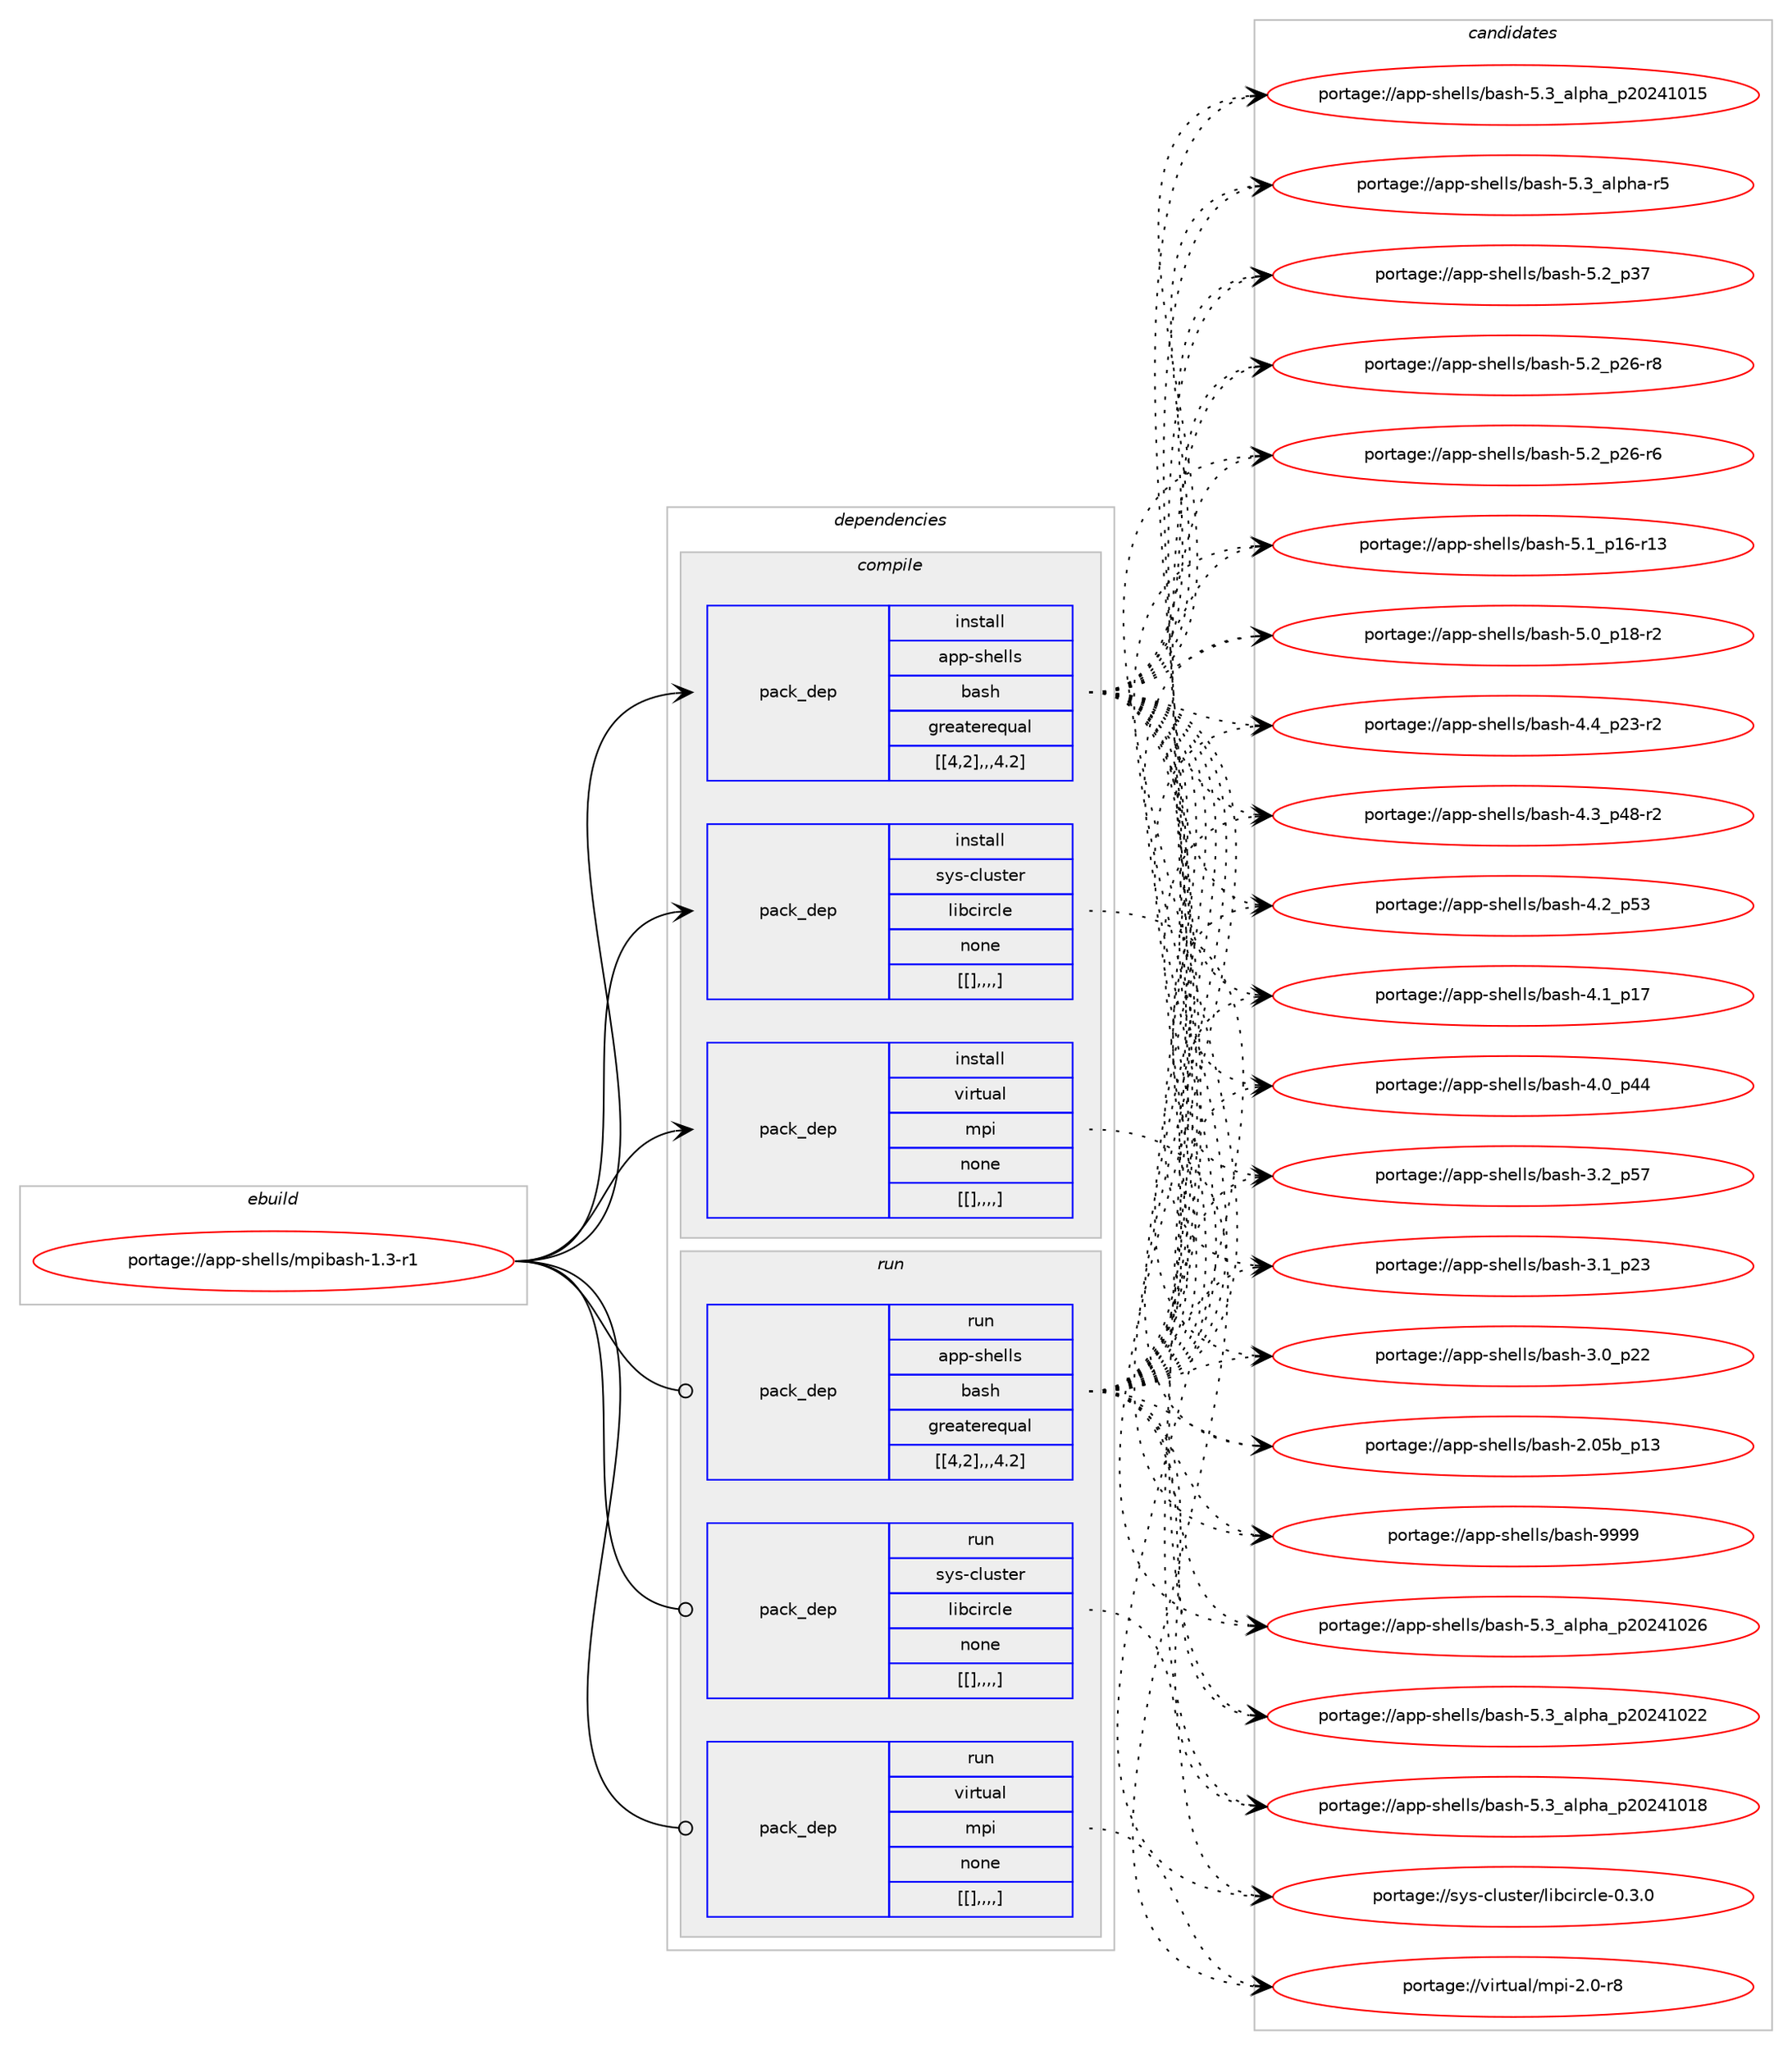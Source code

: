 digraph prolog {

# *************
# Graph options
# *************

newrank=true;
concentrate=true;
compound=true;
graph [rankdir=LR,fontname=Helvetica,fontsize=10,ranksep=1.5];#, ranksep=2.5, nodesep=0.2];
edge  [arrowhead=vee];
node  [fontname=Helvetica,fontsize=10];

# **********
# The ebuild
# **********

subgraph cluster_leftcol {
color=gray;
label=<<i>ebuild</i>>;
id [label="portage://app-shells/mpibash-1.3-r1", color=red, width=4, href="../app-shells/mpibash-1.3-r1.svg"];
}

# ****************
# The dependencies
# ****************

subgraph cluster_midcol {
color=gray;
label=<<i>dependencies</i>>;
subgraph cluster_compile {
fillcolor="#eeeeee";
style=filled;
label=<<i>compile</i>>;
subgraph pack38850 {
dependency55360 [label=<<TABLE BORDER="0" CELLBORDER="1" CELLSPACING="0" CELLPADDING="4" WIDTH="220"><TR><TD ROWSPAN="6" CELLPADDING="30">pack_dep</TD></TR><TR><TD WIDTH="110">install</TD></TR><TR><TD>app-shells</TD></TR><TR><TD>bash</TD></TR><TR><TD>greaterequal</TD></TR><TR><TD>[[4,2],,,4.2]</TD></TR></TABLE>>, shape=none, color=blue];
}
id:e -> dependency55360:w [weight=20,style="solid",arrowhead="vee"];
subgraph pack38861 {
dependency55371 [label=<<TABLE BORDER="0" CELLBORDER="1" CELLSPACING="0" CELLPADDING="4" WIDTH="220"><TR><TD ROWSPAN="6" CELLPADDING="30">pack_dep</TD></TR><TR><TD WIDTH="110">install</TD></TR><TR><TD>sys-cluster</TD></TR><TR><TD>libcircle</TD></TR><TR><TD>none</TD></TR><TR><TD>[[],,,,]</TD></TR></TABLE>>, shape=none, color=blue];
}
id:e -> dependency55371:w [weight=20,style="solid",arrowhead="vee"];
subgraph pack38863 {
dependency55373 [label=<<TABLE BORDER="0" CELLBORDER="1" CELLSPACING="0" CELLPADDING="4" WIDTH="220"><TR><TD ROWSPAN="6" CELLPADDING="30">pack_dep</TD></TR><TR><TD WIDTH="110">install</TD></TR><TR><TD>virtual</TD></TR><TR><TD>mpi</TD></TR><TR><TD>none</TD></TR><TR><TD>[[],,,,]</TD></TR></TABLE>>, shape=none, color=blue];
}
id:e -> dependency55373:w [weight=20,style="solid",arrowhead="vee"];
}
subgraph cluster_compileandrun {
fillcolor="#eeeeee";
style=filled;
label=<<i>compile and run</i>>;
}
subgraph cluster_run {
fillcolor="#eeeeee";
style=filled;
label=<<i>run</i>>;
subgraph pack38865 {
dependency55376 [label=<<TABLE BORDER="0" CELLBORDER="1" CELLSPACING="0" CELLPADDING="4" WIDTH="220"><TR><TD ROWSPAN="6" CELLPADDING="30">pack_dep</TD></TR><TR><TD WIDTH="110">run</TD></TR><TR><TD>app-shells</TD></TR><TR><TD>bash</TD></TR><TR><TD>greaterequal</TD></TR><TR><TD>[[4,2],,,4.2]</TD></TR></TABLE>>, shape=none, color=blue];
}
id:e -> dependency55376:w [weight=20,style="solid",arrowhead="odot"];
subgraph pack38867 {
dependency55407 [label=<<TABLE BORDER="0" CELLBORDER="1" CELLSPACING="0" CELLPADDING="4" WIDTH="220"><TR><TD ROWSPAN="6" CELLPADDING="30">pack_dep</TD></TR><TR><TD WIDTH="110">run</TD></TR><TR><TD>sys-cluster</TD></TR><TR><TD>libcircle</TD></TR><TR><TD>none</TD></TR><TR><TD>[[],,,,]</TD></TR></TABLE>>, shape=none, color=blue];
}
id:e -> dependency55407:w [weight=20,style="solid",arrowhead="odot"];
subgraph pack38903 {
dependency55449 [label=<<TABLE BORDER="0" CELLBORDER="1" CELLSPACING="0" CELLPADDING="4" WIDTH="220"><TR><TD ROWSPAN="6" CELLPADDING="30">pack_dep</TD></TR><TR><TD WIDTH="110">run</TD></TR><TR><TD>virtual</TD></TR><TR><TD>mpi</TD></TR><TR><TD>none</TD></TR><TR><TD>[[],,,,]</TD></TR></TABLE>>, shape=none, color=blue];
}
id:e -> dependency55449:w [weight=20,style="solid",arrowhead="odot"];
}
}

# **************
# The candidates
# **************

subgraph cluster_choices {
rank=same;
color=gray;
label=<<i>candidates</i>>;

subgraph choice37790 {
color=black;
nodesep=1;
choice97112112451151041011081081154798971151044557575757 [label="portage://app-shells/bash-9999", color=red, width=4,href="../app-shells/bash-9999.svg"];
choice971121124511510410110810811547989711510445534651959710811210497951125048505249485054 [label="portage://app-shells/bash-5.3_alpha_p20241026", color=red, width=4,href="../app-shells/bash-5.3_alpha_p20241026.svg"];
choice971121124511510410110810811547989711510445534651959710811210497951125048505249485050 [label="portage://app-shells/bash-5.3_alpha_p20241022", color=red, width=4,href="../app-shells/bash-5.3_alpha_p20241022.svg"];
choice971121124511510410110810811547989711510445534651959710811210497951125048505249484956 [label="portage://app-shells/bash-5.3_alpha_p20241018", color=red, width=4,href="../app-shells/bash-5.3_alpha_p20241018.svg"];
choice971121124511510410110810811547989711510445534651959710811210497951125048505249484953 [label="portage://app-shells/bash-5.3_alpha_p20241015", color=red, width=4,href="../app-shells/bash-5.3_alpha_p20241015.svg"];
choice9711211245115104101108108115479897115104455346519597108112104974511453 [label="portage://app-shells/bash-5.3_alpha-r5", color=red, width=4,href="../app-shells/bash-5.3_alpha-r5.svg"];
choice971121124511510410110810811547989711510445534650951125155 [label="portage://app-shells/bash-5.2_p37", color=red, width=4,href="../app-shells/bash-5.2_p37.svg"];
choice9711211245115104101108108115479897115104455346509511250544511456 [label="portage://app-shells/bash-5.2_p26-r8", color=red, width=4,href="../app-shells/bash-5.2_p26-r8.svg"];
choice9711211245115104101108108115479897115104455346509511250544511454 [label="portage://app-shells/bash-5.2_p26-r6", color=red, width=4,href="../app-shells/bash-5.2_p26-r6.svg"];
choice971121124511510410110810811547989711510445534649951124954451144951 [label="portage://app-shells/bash-5.1_p16-r13", color=red, width=4,href="../app-shells/bash-5.1_p16-r13.svg"];
choice9711211245115104101108108115479897115104455346489511249564511450 [label="portage://app-shells/bash-5.0_p18-r2", color=red, width=4,href="../app-shells/bash-5.0_p18-r2.svg"];
choice9711211245115104101108108115479897115104455246529511250514511450 [label="portage://app-shells/bash-4.4_p23-r2", color=red, width=4,href="../app-shells/bash-4.4_p23-r2.svg"];
choice9711211245115104101108108115479897115104455246519511252564511450 [label="portage://app-shells/bash-4.3_p48-r2", color=red, width=4,href="../app-shells/bash-4.3_p48-r2.svg"];
choice971121124511510410110810811547989711510445524650951125351 [label="portage://app-shells/bash-4.2_p53", color=red, width=4,href="../app-shells/bash-4.2_p53.svg"];
choice971121124511510410110810811547989711510445524649951124955 [label="portage://app-shells/bash-4.1_p17", color=red, width=4,href="../app-shells/bash-4.1_p17.svg"];
choice971121124511510410110810811547989711510445524648951125252 [label="portage://app-shells/bash-4.0_p44", color=red, width=4,href="../app-shells/bash-4.0_p44.svg"];
choice971121124511510410110810811547989711510445514650951125355 [label="portage://app-shells/bash-3.2_p57", color=red, width=4,href="../app-shells/bash-3.2_p57.svg"];
choice971121124511510410110810811547989711510445514649951125051 [label="portage://app-shells/bash-3.1_p23", color=red, width=4,href="../app-shells/bash-3.1_p23.svg"];
choice971121124511510410110810811547989711510445514648951125050 [label="portage://app-shells/bash-3.0_p22", color=red, width=4,href="../app-shells/bash-3.0_p22.svg"];
choice9711211245115104101108108115479897115104455046485398951124951 [label="portage://app-shells/bash-2.05b_p13", color=red, width=4,href="../app-shells/bash-2.05b_p13.svg"];
dependency55360:e -> choice97112112451151041011081081154798971151044557575757:w [style=dotted,weight="100"];
dependency55360:e -> choice971121124511510410110810811547989711510445534651959710811210497951125048505249485054:w [style=dotted,weight="100"];
dependency55360:e -> choice971121124511510410110810811547989711510445534651959710811210497951125048505249485050:w [style=dotted,weight="100"];
dependency55360:e -> choice971121124511510410110810811547989711510445534651959710811210497951125048505249484956:w [style=dotted,weight="100"];
dependency55360:e -> choice971121124511510410110810811547989711510445534651959710811210497951125048505249484953:w [style=dotted,weight="100"];
dependency55360:e -> choice9711211245115104101108108115479897115104455346519597108112104974511453:w [style=dotted,weight="100"];
dependency55360:e -> choice971121124511510410110810811547989711510445534650951125155:w [style=dotted,weight="100"];
dependency55360:e -> choice9711211245115104101108108115479897115104455346509511250544511456:w [style=dotted,weight="100"];
dependency55360:e -> choice9711211245115104101108108115479897115104455346509511250544511454:w [style=dotted,weight="100"];
dependency55360:e -> choice971121124511510410110810811547989711510445534649951124954451144951:w [style=dotted,weight="100"];
dependency55360:e -> choice9711211245115104101108108115479897115104455346489511249564511450:w [style=dotted,weight="100"];
dependency55360:e -> choice9711211245115104101108108115479897115104455246529511250514511450:w [style=dotted,weight="100"];
dependency55360:e -> choice9711211245115104101108108115479897115104455246519511252564511450:w [style=dotted,weight="100"];
dependency55360:e -> choice971121124511510410110810811547989711510445524650951125351:w [style=dotted,weight="100"];
dependency55360:e -> choice971121124511510410110810811547989711510445524649951124955:w [style=dotted,weight="100"];
dependency55360:e -> choice971121124511510410110810811547989711510445524648951125252:w [style=dotted,weight="100"];
dependency55360:e -> choice971121124511510410110810811547989711510445514650951125355:w [style=dotted,weight="100"];
dependency55360:e -> choice971121124511510410110810811547989711510445514649951125051:w [style=dotted,weight="100"];
dependency55360:e -> choice971121124511510410110810811547989711510445514648951125050:w [style=dotted,weight="100"];
dependency55360:e -> choice9711211245115104101108108115479897115104455046485398951124951:w [style=dotted,weight="100"];
}
subgraph choice37838 {
color=black;
nodesep=1;
choice115121115459910811711511610111447108105989910511499108101454846514648 [label="portage://sys-cluster/libcircle-0.3.0", color=red, width=4,href="../sys-cluster/libcircle-0.3.0.svg"];
dependency55371:e -> choice115121115459910811711511610111447108105989910511499108101454846514648:w [style=dotted,weight="100"];
}
subgraph choice37850 {
color=black;
nodesep=1;
choice1181051141161179710847109112105455046484511456 [label="portage://virtual/mpi-2.0-r8", color=red, width=4,href="../virtual/mpi-2.0-r8.svg"];
dependency55373:e -> choice1181051141161179710847109112105455046484511456:w [style=dotted,weight="100"];
}
subgraph choice37861 {
color=black;
nodesep=1;
choice97112112451151041011081081154798971151044557575757 [label="portage://app-shells/bash-9999", color=red, width=4,href="../app-shells/bash-9999.svg"];
choice971121124511510410110810811547989711510445534651959710811210497951125048505249485054 [label="portage://app-shells/bash-5.3_alpha_p20241026", color=red, width=4,href="../app-shells/bash-5.3_alpha_p20241026.svg"];
choice971121124511510410110810811547989711510445534651959710811210497951125048505249485050 [label="portage://app-shells/bash-5.3_alpha_p20241022", color=red, width=4,href="../app-shells/bash-5.3_alpha_p20241022.svg"];
choice971121124511510410110810811547989711510445534651959710811210497951125048505249484956 [label="portage://app-shells/bash-5.3_alpha_p20241018", color=red, width=4,href="../app-shells/bash-5.3_alpha_p20241018.svg"];
choice971121124511510410110810811547989711510445534651959710811210497951125048505249484953 [label="portage://app-shells/bash-5.3_alpha_p20241015", color=red, width=4,href="../app-shells/bash-5.3_alpha_p20241015.svg"];
choice9711211245115104101108108115479897115104455346519597108112104974511453 [label="portage://app-shells/bash-5.3_alpha-r5", color=red, width=4,href="../app-shells/bash-5.3_alpha-r5.svg"];
choice971121124511510410110810811547989711510445534650951125155 [label="portage://app-shells/bash-5.2_p37", color=red, width=4,href="../app-shells/bash-5.2_p37.svg"];
choice9711211245115104101108108115479897115104455346509511250544511456 [label="portage://app-shells/bash-5.2_p26-r8", color=red, width=4,href="../app-shells/bash-5.2_p26-r8.svg"];
choice9711211245115104101108108115479897115104455346509511250544511454 [label="portage://app-shells/bash-5.2_p26-r6", color=red, width=4,href="../app-shells/bash-5.2_p26-r6.svg"];
choice971121124511510410110810811547989711510445534649951124954451144951 [label="portage://app-shells/bash-5.1_p16-r13", color=red, width=4,href="../app-shells/bash-5.1_p16-r13.svg"];
choice9711211245115104101108108115479897115104455346489511249564511450 [label="portage://app-shells/bash-5.0_p18-r2", color=red, width=4,href="../app-shells/bash-5.0_p18-r2.svg"];
choice9711211245115104101108108115479897115104455246529511250514511450 [label="portage://app-shells/bash-4.4_p23-r2", color=red, width=4,href="../app-shells/bash-4.4_p23-r2.svg"];
choice9711211245115104101108108115479897115104455246519511252564511450 [label="portage://app-shells/bash-4.3_p48-r2", color=red, width=4,href="../app-shells/bash-4.3_p48-r2.svg"];
choice971121124511510410110810811547989711510445524650951125351 [label="portage://app-shells/bash-4.2_p53", color=red, width=4,href="../app-shells/bash-4.2_p53.svg"];
choice971121124511510410110810811547989711510445524649951124955 [label="portage://app-shells/bash-4.1_p17", color=red, width=4,href="../app-shells/bash-4.1_p17.svg"];
choice971121124511510410110810811547989711510445524648951125252 [label="portage://app-shells/bash-4.0_p44", color=red, width=4,href="../app-shells/bash-4.0_p44.svg"];
choice971121124511510410110810811547989711510445514650951125355 [label="portage://app-shells/bash-3.2_p57", color=red, width=4,href="../app-shells/bash-3.2_p57.svg"];
choice971121124511510410110810811547989711510445514649951125051 [label="portage://app-shells/bash-3.1_p23", color=red, width=4,href="../app-shells/bash-3.1_p23.svg"];
choice971121124511510410110810811547989711510445514648951125050 [label="portage://app-shells/bash-3.0_p22", color=red, width=4,href="../app-shells/bash-3.0_p22.svg"];
choice9711211245115104101108108115479897115104455046485398951124951 [label="portage://app-shells/bash-2.05b_p13", color=red, width=4,href="../app-shells/bash-2.05b_p13.svg"];
dependency55376:e -> choice97112112451151041011081081154798971151044557575757:w [style=dotted,weight="100"];
dependency55376:e -> choice971121124511510410110810811547989711510445534651959710811210497951125048505249485054:w [style=dotted,weight="100"];
dependency55376:e -> choice971121124511510410110810811547989711510445534651959710811210497951125048505249485050:w [style=dotted,weight="100"];
dependency55376:e -> choice971121124511510410110810811547989711510445534651959710811210497951125048505249484956:w [style=dotted,weight="100"];
dependency55376:e -> choice971121124511510410110810811547989711510445534651959710811210497951125048505249484953:w [style=dotted,weight="100"];
dependency55376:e -> choice9711211245115104101108108115479897115104455346519597108112104974511453:w [style=dotted,weight="100"];
dependency55376:e -> choice971121124511510410110810811547989711510445534650951125155:w [style=dotted,weight="100"];
dependency55376:e -> choice9711211245115104101108108115479897115104455346509511250544511456:w [style=dotted,weight="100"];
dependency55376:e -> choice9711211245115104101108108115479897115104455346509511250544511454:w [style=dotted,weight="100"];
dependency55376:e -> choice971121124511510410110810811547989711510445534649951124954451144951:w [style=dotted,weight="100"];
dependency55376:e -> choice9711211245115104101108108115479897115104455346489511249564511450:w [style=dotted,weight="100"];
dependency55376:e -> choice9711211245115104101108108115479897115104455246529511250514511450:w [style=dotted,weight="100"];
dependency55376:e -> choice9711211245115104101108108115479897115104455246519511252564511450:w [style=dotted,weight="100"];
dependency55376:e -> choice971121124511510410110810811547989711510445524650951125351:w [style=dotted,weight="100"];
dependency55376:e -> choice971121124511510410110810811547989711510445524649951124955:w [style=dotted,weight="100"];
dependency55376:e -> choice971121124511510410110810811547989711510445524648951125252:w [style=dotted,weight="100"];
dependency55376:e -> choice971121124511510410110810811547989711510445514650951125355:w [style=dotted,weight="100"];
dependency55376:e -> choice971121124511510410110810811547989711510445514649951125051:w [style=dotted,weight="100"];
dependency55376:e -> choice971121124511510410110810811547989711510445514648951125050:w [style=dotted,weight="100"];
dependency55376:e -> choice9711211245115104101108108115479897115104455046485398951124951:w [style=dotted,weight="100"];
}
subgraph choice37872 {
color=black;
nodesep=1;
choice115121115459910811711511610111447108105989910511499108101454846514648 [label="portage://sys-cluster/libcircle-0.3.0", color=red, width=4,href="../sys-cluster/libcircle-0.3.0.svg"];
dependency55407:e -> choice115121115459910811711511610111447108105989910511499108101454846514648:w [style=dotted,weight="100"];
}
subgraph choice37874 {
color=black;
nodesep=1;
choice1181051141161179710847109112105455046484511456 [label="portage://virtual/mpi-2.0-r8", color=red, width=4,href="../virtual/mpi-2.0-r8.svg"];
dependency55449:e -> choice1181051141161179710847109112105455046484511456:w [style=dotted,weight="100"];
}
}

}

